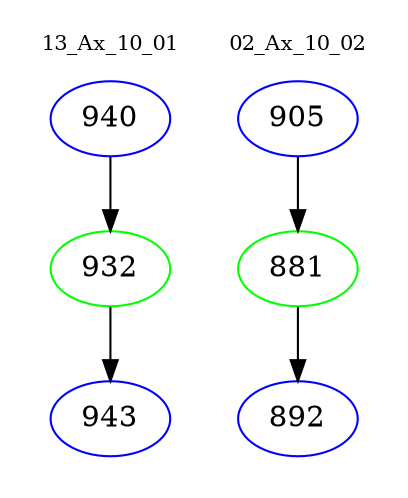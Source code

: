 digraph{
subgraph cluster_0 {
color = white
label = "13_Ax_10_01";
fontsize=10;
T0_940 [label="940", color="blue"]
T0_940 -> T0_932 [color="black"]
T0_932 [label="932", color="green"]
T0_932 -> T0_943 [color="black"]
T0_943 [label="943", color="blue"]
}
subgraph cluster_1 {
color = white
label = "02_Ax_10_02";
fontsize=10;
T1_905 [label="905", color="blue"]
T1_905 -> T1_881 [color="black"]
T1_881 [label="881", color="green"]
T1_881 -> T1_892 [color="black"]
T1_892 [label="892", color="blue"]
}
}
